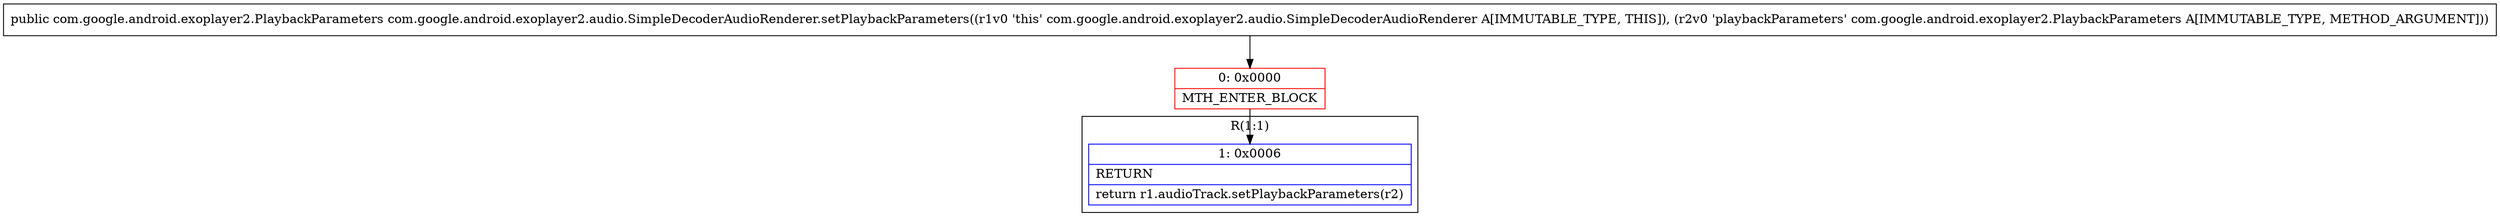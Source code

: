 digraph "CFG forcom.google.android.exoplayer2.audio.SimpleDecoderAudioRenderer.setPlaybackParameters(Lcom\/google\/android\/exoplayer2\/PlaybackParameters;)Lcom\/google\/android\/exoplayer2\/PlaybackParameters;" {
subgraph cluster_Region_1380519998 {
label = "R(1:1)";
node [shape=record,color=blue];
Node_1 [shape=record,label="{1\:\ 0x0006|RETURN\l|return r1.audioTrack.setPlaybackParameters(r2)\l}"];
}
Node_0 [shape=record,color=red,label="{0\:\ 0x0000|MTH_ENTER_BLOCK\l}"];
MethodNode[shape=record,label="{public com.google.android.exoplayer2.PlaybackParameters com.google.android.exoplayer2.audio.SimpleDecoderAudioRenderer.setPlaybackParameters((r1v0 'this' com.google.android.exoplayer2.audio.SimpleDecoderAudioRenderer A[IMMUTABLE_TYPE, THIS]), (r2v0 'playbackParameters' com.google.android.exoplayer2.PlaybackParameters A[IMMUTABLE_TYPE, METHOD_ARGUMENT])) }"];
MethodNode -> Node_0;
Node_0 -> Node_1;
}

